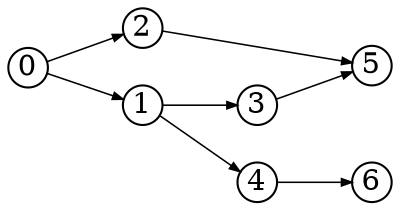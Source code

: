 digraph{
  rankdir=LR
  node [shape=circle,fixedsize=true,width=.26]
  edge [penwidth=0.75,arrowsize=0.5]
  6 -> {}
  5 -> {}
  4 -> {6}
  3 -> {5}
  2 -> {5}
  1 -> {3 4}
  0 -> {1 2}
}

